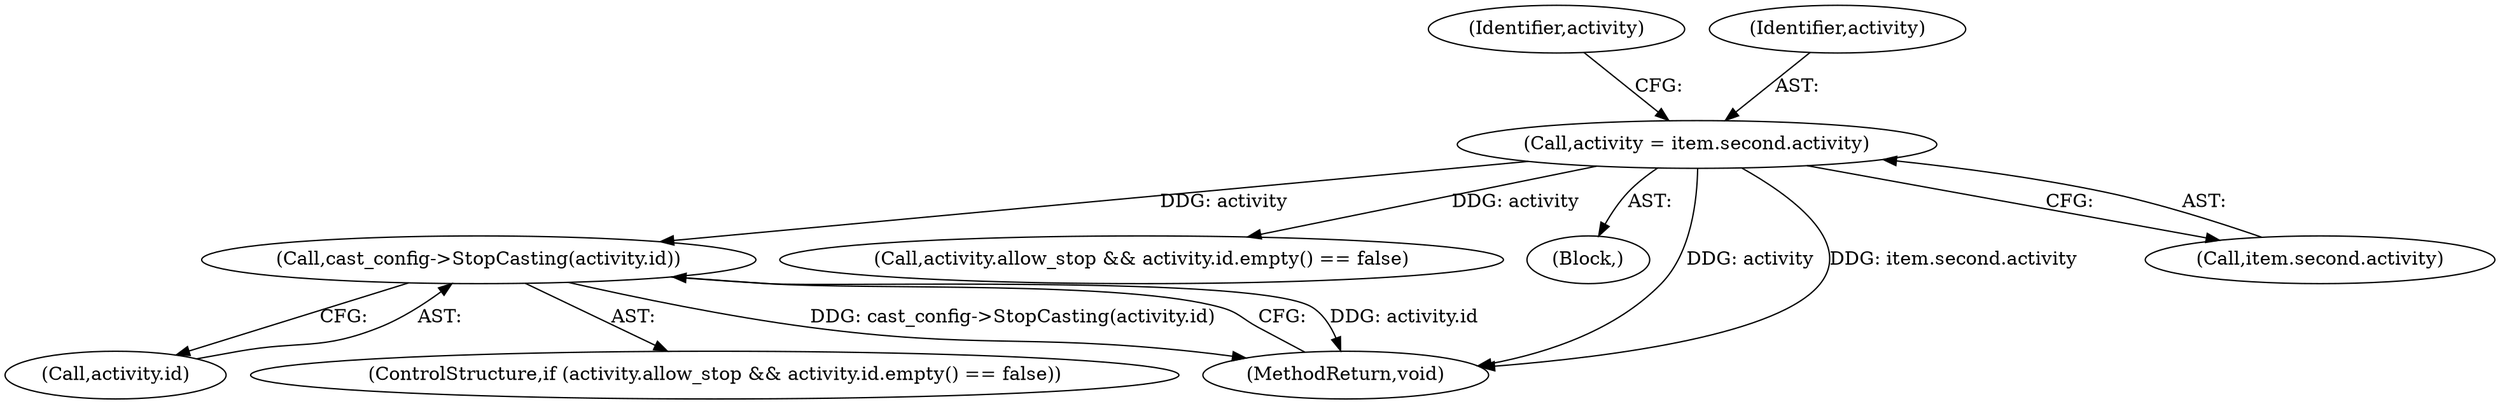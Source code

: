 digraph "1_Chrome_1924f747637265f563892b8f56a64391f6208194_2@del" {
"1000122" [label="(Call,cast_config->StopCasting(activity.id))"];
"1000107" [label="(Call,activity = item.second.activity)"];
"1000115" [label="(Call,activity.allow_stop && activity.id.empty() == false)"];
"1000105" [label="(Block,)"];
"1000117" [label="(Identifier,activity)"];
"1000107" [label="(Call,activity = item.second.activity)"];
"1000114" [label="(ControlStructure,if (activity.allow_stop && activity.id.empty() == false))"];
"1000126" [label="(MethodReturn,void)"];
"1000123" [label="(Call,activity.id)"];
"1000108" [label="(Identifier,activity)"];
"1000122" [label="(Call,cast_config->StopCasting(activity.id))"];
"1000109" [label="(Call,item.second.activity)"];
"1000122" -> "1000114"  [label="AST: "];
"1000122" -> "1000123"  [label="CFG: "];
"1000123" -> "1000122"  [label="AST: "];
"1000126" -> "1000122"  [label="CFG: "];
"1000122" -> "1000126"  [label="DDG: activity.id"];
"1000122" -> "1000126"  [label="DDG: cast_config->StopCasting(activity.id)"];
"1000107" -> "1000122"  [label="DDG: activity"];
"1000107" -> "1000105"  [label="AST: "];
"1000107" -> "1000109"  [label="CFG: "];
"1000108" -> "1000107"  [label="AST: "];
"1000109" -> "1000107"  [label="AST: "];
"1000117" -> "1000107"  [label="CFG: "];
"1000107" -> "1000126"  [label="DDG: activity"];
"1000107" -> "1000126"  [label="DDG: item.second.activity"];
"1000107" -> "1000115"  [label="DDG: activity"];
}
